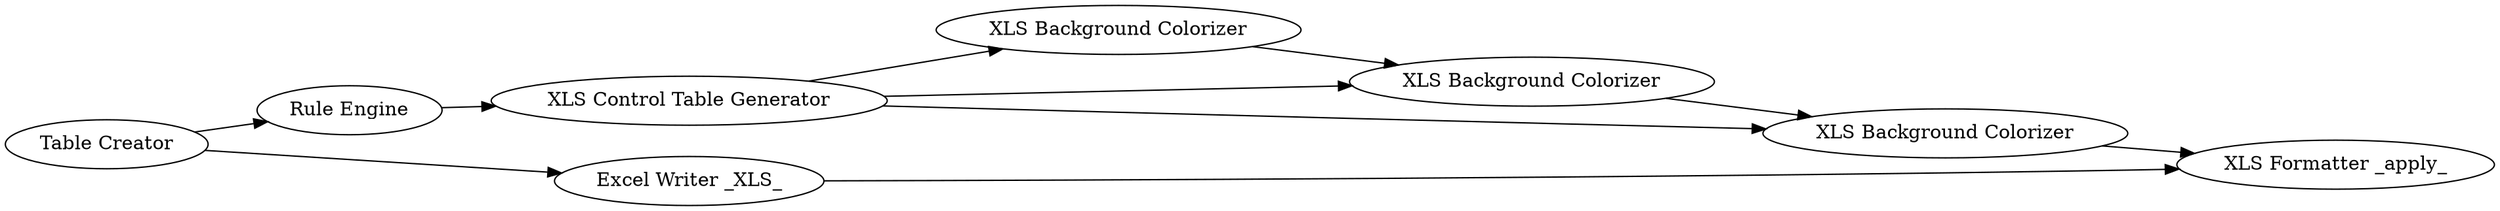digraph {
	1 [label="Table Creator"]
	2 [label="XLS Control Table Generator"]
	3 [label="Rule Engine"]
	4 [label="XLS Background Colorizer"]
	5 [label="XLS Background Colorizer"]
	6 [label="XLS Background Colorizer"]
	7 [label="Excel Writer _XLS_"]
	8 [label="XLS Formatter _apply_"]
	1 -> 3
	1 -> 7
	2 -> 4
	2 -> 5
	2 -> 6
	3 -> 2
	4 -> 5
	5 -> 6
	6 -> 8
	7 -> 8
	rankdir=LR
}
